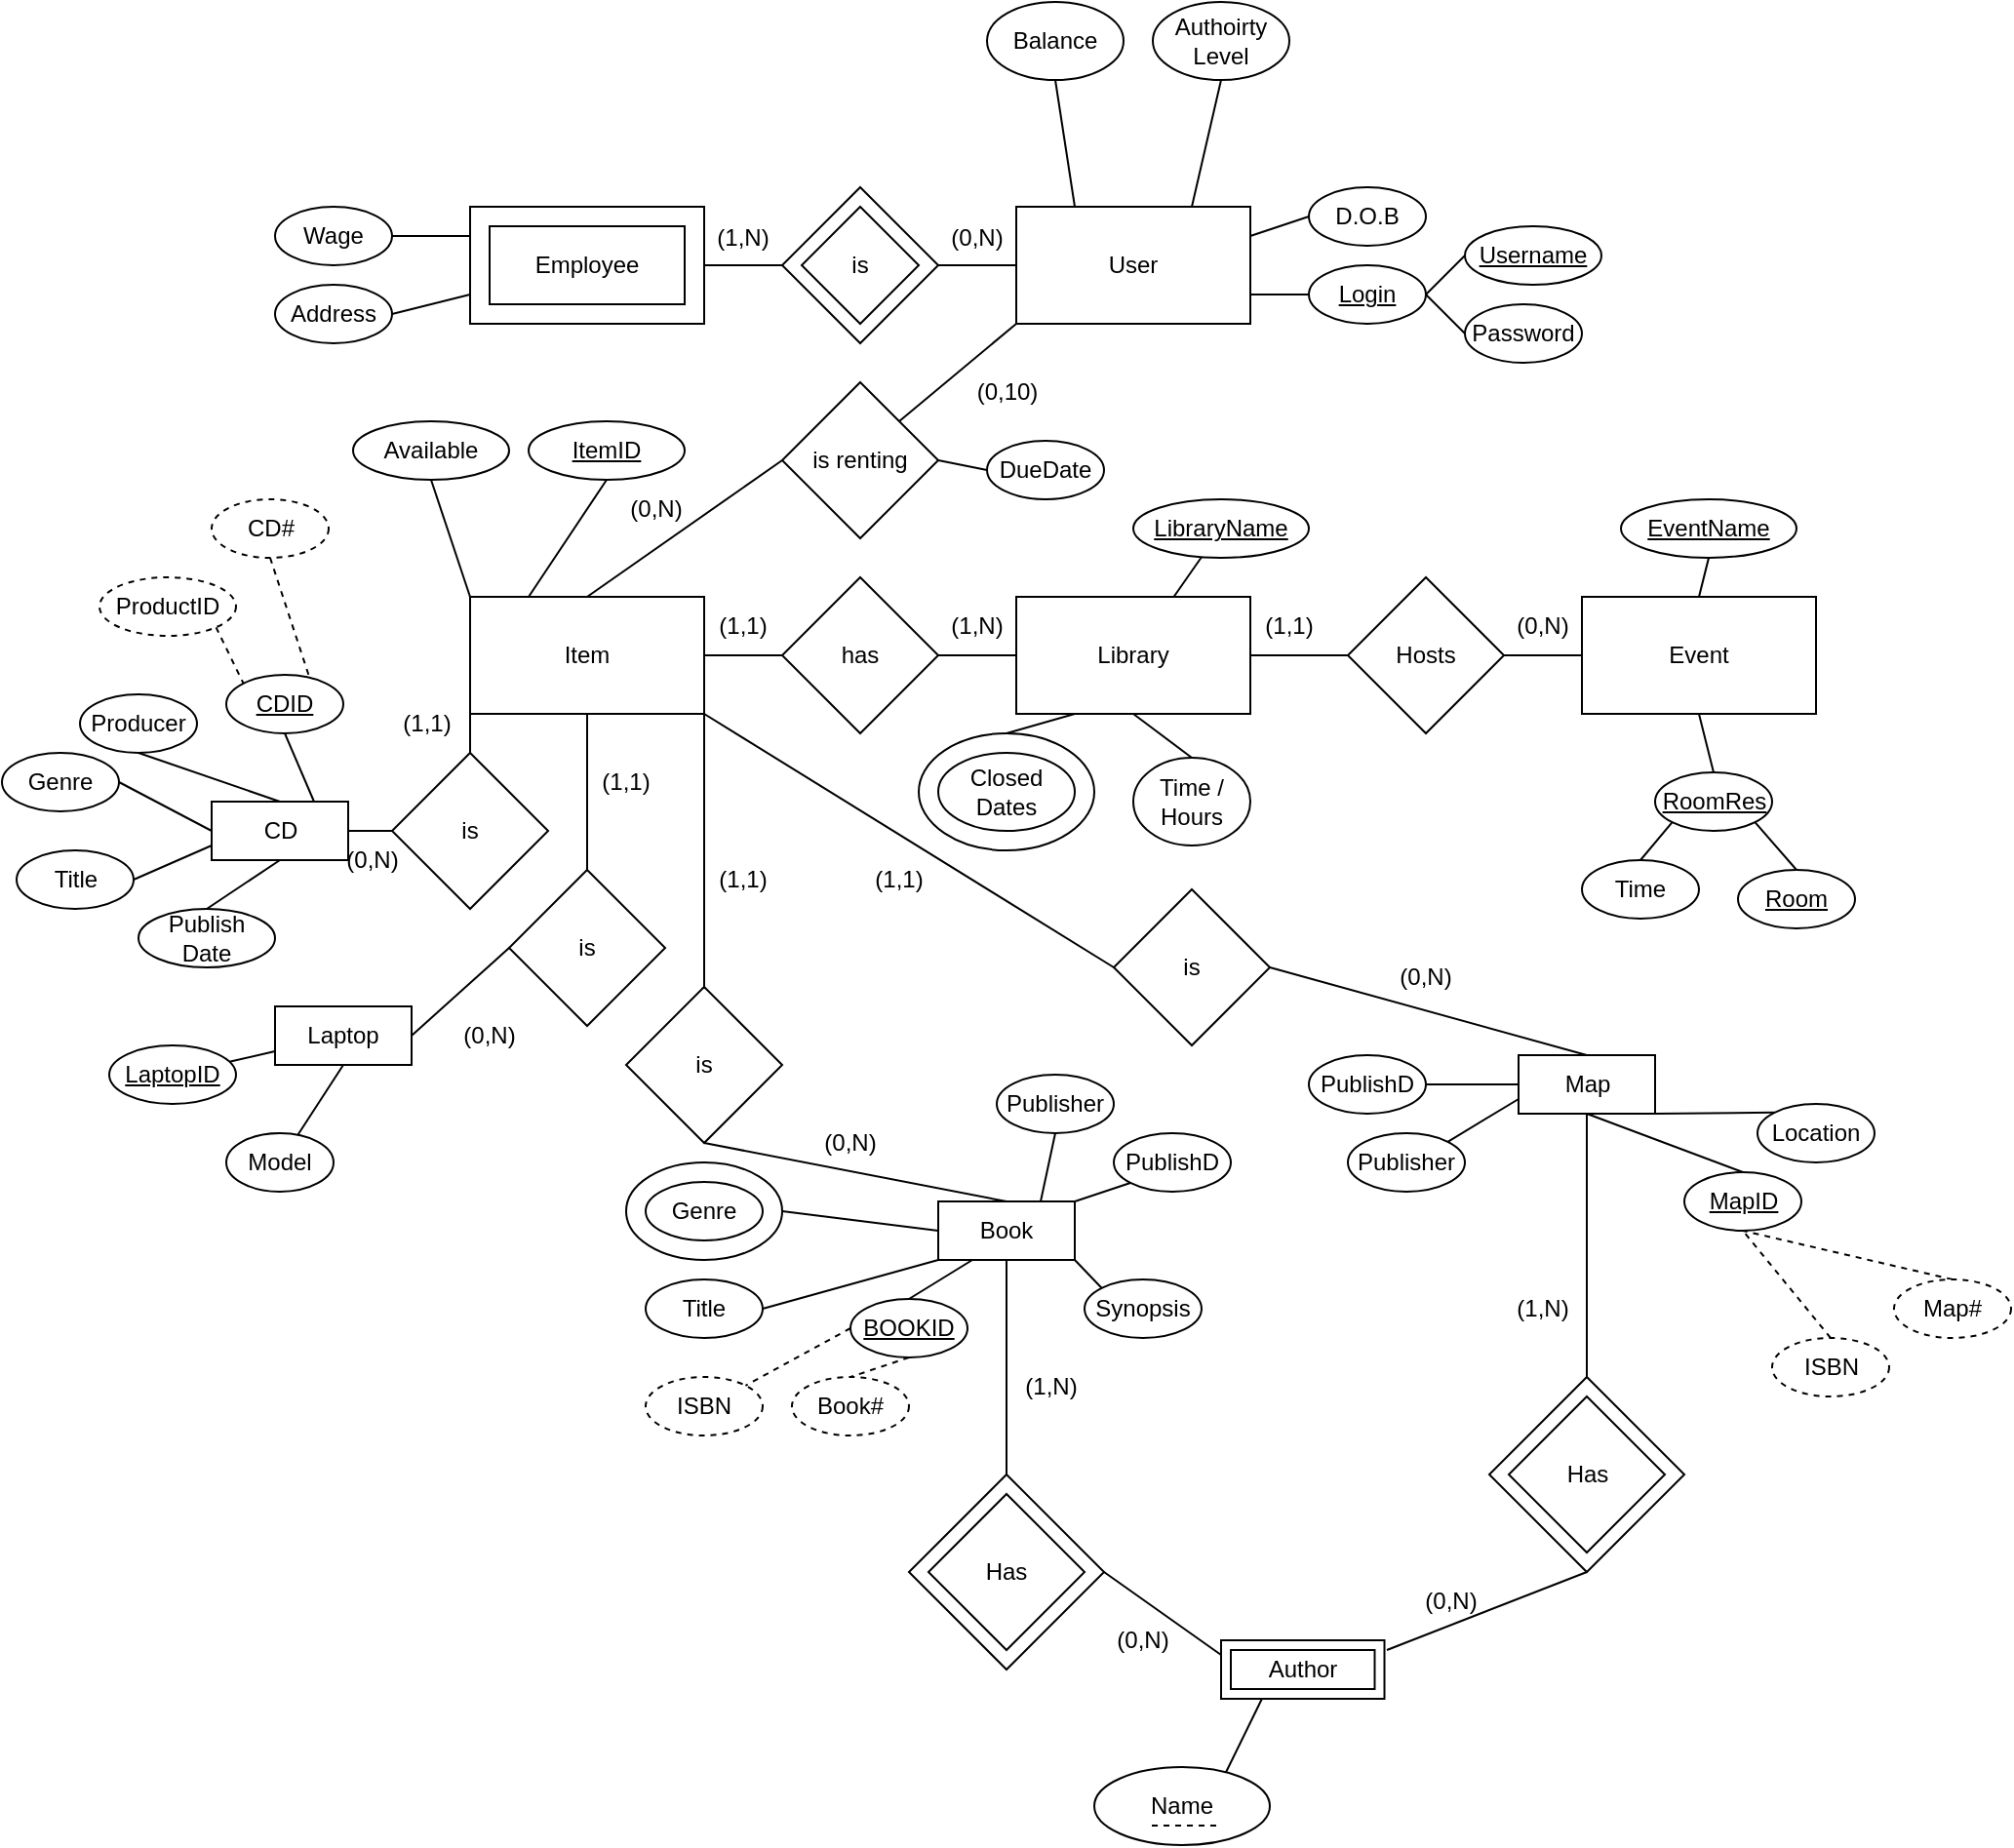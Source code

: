 <mxfile>
    <diagram id="7cVWoikjw2al0mrFs_u3" name="Page-1">
        <mxGraphModel dx="1855" dy="1555" grid="1" gridSize="10" guides="1" tooltips="1" connect="1" arrows="1" fold="1" page="1" pageScale="1" pageWidth="850" pageHeight="1100" math="0" shadow="0">
            <root>
                <mxCell id="0"/>
                <mxCell id="1" parent="0"/>
                <mxCell id="243" value="" style="rhombus;whiteSpace=wrap;html=1;" vertex="1" parent="1">
                    <mxGeometry x="360" y="80" width="80" height="80" as="geometry"/>
                </mxCell>
                <mxCell id="116" value="(0,N)" style="text;html=1;strokeColor=none;fillColor=none;align=center;verticalAlign=middle;whiteSpace=wrap;rounded=0;" parent="1" vertex="1">
                    <mxGeometry x="430" y="91" width="60" height="30" as="geometry"/>
                </mxCell>
                <mxCell id="115" value="(1,N)" style="text;html=1;strokeColor=none;fillColor=none;align=center;verticalAlign=middle;whiteSpace=wrap;rounded=0;" parent="1" vertex="1">
                    <mxGeometry x="310" y="91" width="60" height="30" as="geometry"/>
                </mxCell>
                <mxCell id="231" value="" style="rhombus;whiteSpace=wrap;html=1;" vertex="1" parent="1">
                    <mxGeometry x="722.5" y="690" width="100" height="100" as="geometry"/>
                </mxCell>
                <mxCell id="230" value="" style="rounded=0;whiteSpace=wrap;html=1;" vertex="1" parent="1">
                    <mxGeometry x="585" y="825" width="83.75" height="30" as="geometry"/>
                </mxCell>
                <mxCell id="229" value="" style="rhombus;whiteSpace=wrap;html=1;" vertex="1" parent="1">
                    <mxGeometry x="425" y="740" width="100" height="100" as="geometry"/>
                </mxCell>
                <mxCell id="59" style="edgeStyle=none;html=1;exitX=1;exitY=0.5;exitDx=0;exitDy=0;entryX=0;entryY=0.5;entryDx=0;entryDy=0;endArrow=none;endFill=0;" parent="1" source="2" target="58" edge="1">
                    <mxGeometry relative="1" as="geometry"/>
                </mxCell>
                <mxCell id="2" value="Library" style="rounded=0;whiteSpace=wrap;html=1;" parent="1" vertex="1">
                    <mxGeometry x="480" y="290" width="120" height="60" as="geometry"/>
                </mxCell>
                <mxCell id="49" style="edgeStyle=none;html=1;exitX=1;exitY=0.5;exitDx=0;exitDy=0;entryX=0;entryY=0.5;entryDx=0;entryDy=0;endArrow=none;endFill=0;" parent="1" source="3" target="2" edge="1">
                    <mxGeometry relative="1" as="geometry"/>
                </mxCell>
                <mxCell id="3" value="has" style="rhombus;whiteSpace=wrap;html=1;" parent="1" vertex="1">
                    <mxGeometry x="360" y="280" width="80" height="80" as="geometry"/>
                </mxCell>
                <mxCell id="8" value="Time / Hours" style="ellipse;whiteSpace=wrap;html=1;" parent="1" vertex="1">
                    <mxGeometry x="540" y="372.5" width="60" height="45" as="geometry"/>
                </mxCell>
                <mxCell id="10" value="" style="endArrow=none;html=1;entryX=0.5;entryY=0;entryDx=0;entryDy=0;exitX=0.5;exitY=1;exitDx=0;exitDy=0;" parent="1" source="2" target="8" edge="1">
                    <mxGeometry width="50" height="50" relative="1" as="geometry">
                        <mxPoint x="520" y="360" as="sourcePoint"/>
                        <mxPoint x="480" y="380" as="targetPoint"/>
                    </mxGeometry>
                </mxCell>
                <mxCell id="12" value="" style="rounded=0;whiteSpace=wrap;html=1;" parent="1" vertex="1">
                    <mxGeometry x="200" y="90" width="120" height="60" as="geometry"/>
                </mxCell>
                <mxCell id="14" value="Wage" style="ellipse;whiteSpace=wrap;html=1;" parent="1" vertex="1">
                    <mxGeometry x="100" y="90" width="60" height="30" as="geometry"/>
                </mxCell>
                <mxCell id="16" value="Address" style="ellipse;whiteSpace=wrap;html=1;" parent="1" vertex="1">
                    <mxGeometry x="100" y="130" width="60" height="30" as="geometry"/>
                </mxCell>
                <mxCell id="23" value="" style="endArrow=none;html=1;exitX=1;exitY=0.5;exitDx=0;exitDy=0;entryX=0;entryY=0.75;entryDx=0;entryDy=0;" parent="1" source="16" target="12" edge="1">
                    <mxGeometry width="50" height="50" relative="1" as="geometry">
                        <mxPoint x="50" y="310" as="sourcePoint"/>
                        <mxPoint x="200" y="140" as="targetPoint"/>
                    </mxGeometry>
                </mxCell>
                <mxCell id="24" value="" style="endArrow=none;html=1;exitX=1;exitY=0.5;exitDx=0;exitDy=0;entryX=0;entryY=0.25;entryDx=0;entryDy=0;" parent="1" source="14" target="12" edge="1">
                    <mxGeometry width="50" height="50" relative="1" as="geometry">
                        <mxPoint x="50" y="340" as="sourcePoint"/>
                        <mxPoint x="200" y="105" as="targetPoint"/>
                    </mxGeometry>
                </mxCell>
                <mxCell id="44" style="edgeStyle=none;html=1;exitX=1;exitY=0.5;exitDx=0;exitDy=0;entryX=0;entryY=0.5;entryDx=0;entryDy=0;endArrow=none;endFill=0;" parent="1" source="243" target="29" edge="1">
                    <mxGeometry relative="1" as="geometry"/>
                </mxCell>
                <mxCell id="28" value="is" style="rhombus;whiteSpace=wrap;html=1;" parent="1" vertex="1">
                    <mxGeometry x="370" y="90" width="60" height="60" as="geometry"/>
                </mxCell>
                <mxCell id="141" style="edgeStyle=none;html=1;entryX=1;entryY=0;entryDx=0;entryDy=0;endArrow=none;endFill=0;exitX=0;exitY=1;exitDx=0;exitDy=0;" parent="1" source="29" target="140" edge="1">
                    <mxGeometry relative="1" as="geometry"/>
                </mxCell>
                <mxCell id="29" value="User" style="rounded=0;whiteSpace=wrap;html=1;" parent="1" vertex="1">
                    <mxGeometry x="480" y="90" width="120" height="60" as="geometry"/>
                </mxCell>
                <mxCell id="42" style="edgeStyle=none;html=1;exitX=0;exitY=0.5;exitDx=0;exitDy=0;entryX=1;entryY=0.5;entryDx=0;entryDy=0;endArrow=none;endFill=0;" parent="1" source="31" target="33" edge="1">
                    <mxGeometry relative="1" as="geometry"/>
                </mxCell>
                <mxCell id="31" value="Username" style="ellipse;whiteSpace=wrap;html=1;fontStyle=4" parent="1" vertex="1">
                    <mxGeometry x="710" y="100" width="70" height="30" as="geometry"/>
                </mxCell>
                <mxCell id="33" value="Login" style="ellipse;whiteSpace=wrap;html=1;fontStyle=4" parent="1" vertex="1">
                    <mxGeometry x="630" y="120" width="60" height="30" as="geometry"/>
                </mxCell>
                <mxCell id="41" style="edgeStyle=none;html=1;exitX=0;exitY=0.5;exitDx=0;exitDy=0;entryX=1;entryY=0.5;entryDx=0;entryDy=0;endArrow=none;endFill=0;" parent="1" source="34" target="33" edge="1">
                    <mxGeometry relative="1" as="geometry"/>
                </mxCell>
                <mxCell id="34" value="Password" style="ellipse;whiteSpace=wrap;html=1;fontStyle=0" parent="1" vertex="1">
                    <mxGeometry x="710" y="140" width="60" height="30" as="geometry"/>
                </mxCell>
                <mxCell id="40" style="edgeStyle=none;html=1;exitX=0;exitY=0.5;exitDx=0;exitDy=0;entryX=1;entryY=0.25;entryDx=0;entryDy=0;endArrow=none;endFill=0;" parent="1" source="35" target="29" edge="1">
                    <mxGeometry relative="1" as="geometry"/>
                </mxCell>
                <mxCell id="35" value="D.O.B" style="ellipse;whiteSpace=wrap;html=1;" parent="1" vertex="1">
                    <mxGeometry x="630" y="80" width="60" height="30" as="geometry"/>
                </mxCell>
                <mxCell id="36" value="Authoirty Level" style="ellipse;whiteSpace=wrap;html=1;" parent="1" vertex="1">
                    <mxGeometry x="550" y="-15" width="70" height="40" as="geometry"/>
                </mxCell>
                <mxCell id="38" value="" style="endArrow=none;html=1;entryX=0.5;entryY=1;entryDx=0;entryDy=0;exitX=0.75;exitY=0;exitDx=0;exitDy=0;" parent="1" source="29" target="36" edge="1">
                    <mxGeometry width="50" height="50" relative="1" as="geometry">
                        <mxPoint x="570" y="90" as="sourcePoint"/>
                        <mxPoint x="570" y="210" as="targetPoint"/>
                    </mxGeometry>
                </mxCell>
                <mxCell id="39" value="" style="endArrow=none;html=1;entryX=1;entryY=0.75;entryDx=0;entryDy=0;exitX=0;exitY=0.5;exitDx=0;exitDy=0;" parent="1" source="33" target="29" edge="1">
                    <mxGeometry width="50" height="50" relative="1" as="geometry">
                        <mxPoint x="520" y="100" as="sourcePoint"/>
                        <mxPoint x="510" y="70" as="targetPoint"/>
                    </mxGeometry>
                </mxCell>
                <mxCell id="48" style="edgeStyle=none;html=1;exitX=1;exitY=0.5;exitDx=0;exitDy=0;entryX=0;entryY=0.5;entryDx=0;entryDy=0;endArrow=none;endFill=0;" parent="1" source="45" target="3" edge="1">
                    <mxGeometry relative="1" as="geometry">
                        <Array as="points"/>
                    </mxGeometry>
                </mxCell>
                <mxCell id="123" style="edgeStyle=none;html=1;entryX=0.5;entryY=0;entryDx=0;entryDy=0;endArrow=none;endFill=0;exitX=1;exitY=1;exitDx=0;exitDy=0;" parent="1" source="45" target="121" edge="1">
                    <mxGeometry relative="1" as="geometry">
                        <mxPoint x="300" y="360" as="sourcePoint"/>
                    </mxGeometry>
                </mxCell>
                <mxCell id="45" value="Item" style="rounded=0;whiteSpace=wrap;html=1;" parent="1" vertex="1">
                    <mxGeometry x="200" y="290" width="120" height="60" as="geometry"/>
                </mxCell>
                <mxCell id="46" value="" style="html=1;endArrow=none;endFill=0;entryX=0;entryY=0.5;entryDx=0;entryDy=0;exitX=1;exitY=0.5;exitDx=0;exitDy=0;" parent="1" source="12" target="243" edge="1">
                    <mxGeometry width="100" relative="1" as="geometry">
                        <mxPoint x="250" y="240" as="sourcePoint"/>
                        <mxPoint x="350" y="240" as="targetPoint"/>
                    </mxGeometry>
                </mxCell>
                <mxCell id="205" style="edgeStyle=none;html=1;exitX=0.5;exitY=1;exitDx=0;exitDy=0;entryX=0.5;entryY=0;entryDx=0;entryDy=0;endArrow=none;endFill=0;" edge="1" parent="1" source="50" target="204">
                    <mxGeometry relative="1" as="geometry"/>
                </mxCell>
                <mxCell id="50" value="Event" style="rounded=0;whiteSpace=wrap;html=1;" parent="1" vertex="1">
                    <mxGeometry x="770" y="290" width="120" height="60" as="geometry"/>
                </mxCell>
                <mxCell id="51" value="Time" style="ellipse;whiteSpace=wrap;html=1;" parent="1" vertex="1">
                    <mxGeometry x="770" y="425" width="60" height="30" as="geometry"/>
                </mxCell>
                <mxCell id="53" value="Room" style="ellipse;whiteSpace=wrap;html=1;fontStyle=4" parent="1" vertex="1">
                    <mxGeometry x="850" y="430" width="60" height="30" as="geometry"/>
                </mxCell>
                <mxCell id="60" style="edgeStyle=none;html=1;exitX=1;exitY=0.5;exitDx=0;exitDy=0;entryX=0;entryY=0.5;entryDx=0;entryDy=0;endArrow=none;endFill=0;" parent="1" source="58" target="50" edge="1">
                    <mxGeometry relative="1" as="geometry"/>
                </mxCell>
                <mxCell id="58" value="Hosts" style="rhombus;whiteSpace=wrap;html=1;" parent="1" vertex="1">
                    <mxGeometry x="650" y="280" width="80" height="80" as="geometry"/>
                </mxCell>
                <mxCell id="62" style="edgeStyle=none;html=1;exitX=0.5;exitY=0;exitDx=0;exitDy=0;entryX=0;entryY=1;entryDx=0;entryDy=0;endArrow=none;endFill=0;" parent="1" source="61" target="45" edge="1">
                    <mxGeometry relative="1" as="geometry"/>
                </mxCell>
                <mxCell id="145" style="edgeStyle=none;html=1;entryX=1;entryY=0.5;entryDx=0;entryDy=0;endArrow=none;endFill=0;exitX=0;exitY=0.5;exitDx=0;exitDy=0;" parent="1" source="61" target="66" edge="1">
                    <mxGeometry relative="1" as="geometry">
                        <mxPoint x="210" y="410" as="sourcePoint"/>
                    </mxGeometry>
                </mxCell>
                <mxCell id="61" value="is" style="rhombus;whiteSpace=wrap;html=1;" parent="1" vertex="1">
                    <mxGeometry x="160" y="370" width="80" height="80" as="geometry"/>
                </mxCell>
                <mxCell id="88" style="edgeStyle=none;html=1;exitX=0.75;exitY=0;exitDx=0;exitDy=0;entryX=0.5;entryY=1;entryDx=0;entryDy=0;endArrow=none;endFill=0;" parent="1" source="63" target="87" edge="1">
                    <mxGeometry relative="1" as="geometry"/>
                </mxCell>
                <mxCell id="164" style="edgeStyle=none;html=1;exitX=0;exitY=0.5;exitDx=0;exitDy=0;entryX=1;entryY=0.5;entryDx=0;entryDy=0;endArrow=none;endFill=0;" parent="1" source="63" target="155" edge="1">
                    <mxGeometry relative="1" as="geometry"/>
                </mxCell>
                <mxCell id="168" style="edgeStyle=none;html=1;exitX=0.25;exitY=1;exitDx=0;exitDy=0;entryX=0.5;entryY=0;entryDx=0;entryDy=0;endArrow=none;endFill=0;" parent="1" source="63" target="167" edge="1">
                    <mxGeometry relative="1" as="geometry"/>
                </mxCell>
                <mxCell id="213" style="edgeStyle=none;html=1;endArrow=none;endFill=0;exitX=0.5;exitY=1;exitDx=0;exitDy=0;" edge="1" parent="1" source="63">
                    <mxGeometry relative="1" as="geometry">
                        <mxPoint x="475" y="670" as="sourcePoint"/>
                        <mxPoint x="475" y="740" as="targetPoint"/>
                    </mxGeometry>
                </mxCell>
                <mxCell id="63" value="Book" style="rounded=0;whiteSpace=wrap;html=1;" parent="1" vertex="1">
                    <mxGeometry x="440" y="600" width="70" height="30" as="geometry"/>
                </mxCell>
                <mxCell id="66" value="CD" style="rounded=0;whiteSpace=wrap;html=1;" parent="1" vertex="1">
                    <mxGeometry x="67.5" y="395" width="70" height="30" as="geometry"/>
                </mxCell>
                <mxCell id="216" style="edgeStyle=none;html=1;exitX=0.5;exitY=1;exitDx=0;exitDy=0;entryX=0.5;entryY=0;entryDx=0;entryDy=0;endArrow=none;endFill=0;" edge="1" parent="1" source="67" target="231">
                    <mxGeometry relative="1" as="geometry"/>
                </mxCell>
                <mxCell id="67" value="Map" style="rounded=0;whiteSpace=wrap;html=1;" parent="1" vertex="1">
                    <mxGeometry x="737.5" y="525" width="70" height="30" as="geometry"/>
                </mxCell>
                <mxCell id="68" value="Laptop" style="rounded=0;whiteSpace=wrap;html=1;" parent="1" vertex="1">
                    <mxGeometry x="100" y="500" width="70" height="30" as="geometry"/>
                </mxCell>
                <mxCell id="96" style="edgeStyle=none;html=1;exitX=1;exitY=0.5;exitDx=0;exitDy=0;entryX=0;entryY=1;entryDx=0;entryDy=0;endArrow=none;endFill=0;" parent="1" source="71" target="63" edge="1">
                    <mxGeometry relative="1" as="geometry"/>
                </mxCell>
                <mxCell id="71" value="Title" style="ellipse;whiteSpace=wrap;html=1;" parent="1" vertex="1">
                    <mxGeometry x="290" y="640" width="60" height="30" as="geometry"/>
                </mxCell>
                <mxCell id="78" style="edgeStyle=none;html=1;entryX=1;entryY=0;entryDx=0;entryDy=0;endArrow=none;endFill=0;" parent="1" target="63" edge="1">
                    <mxGeometry relative="1" as="geometry">
                        <mxPoint x="540" y="590" as="sourcePoint"/>
                    </mxGeometry>
                </mxCell>
                <mxCell id="72" value="PublishD" style="ellipse;whiteSpace=wrap;html=1;" parent="1" vertex="1">
                    <mxGeometry x="530" y="565" width="60" height="30" as="geometry"/>
                </mxCell>
                <mxCell id="154" style="edgeStyle=none;html=1;exitX=1;exitY=0.5;exitDx=0;exitDy=0;entryX=0;entryY=0.75;entryDx=0;entryDy=0;endArrow=none;endFill=0;" parent="1" source="74" target="66" edge="1">
                    <mxGeometry relative="1" as="geometry"/>
                </mxCell>
                <mxCell id="74" value="Title" style="ellipse;whiteSpace=wrap;html=1;" parent="1" vertex="1">
                    <mxGeometry x="-32.5" y="420" width="60" height="30" as="geometry"/>
                </mxCell>
                <mxCell id="81" style="edgeStyle=none;html=1;exitX=0.5;exitY=0;exitDx=0;exitDy=0;endArrow=none;endFill=0;entryX=0.5;entryY=1;entryDx=0;entryDy=0;" parent="1" source="77" target="66" edge="1">
                    <mxGeometry relative="1" as="geometry">
                        <mxPoint x="107.5" y="435" as="targetPoint"/>
                    </mxGeometry>
                </mxCell>
                <mxCell id="77" value="Publish Date" style="ellipse;whiteSpace=wrap;html=1;" parent="1" vertex="1">
                    <mxGeometry x="30" y="450" width="70" height="30" as="geometry"/>
                </mxCell>
                <mxCell id="79" value="Book#" style="ellipse;whiteSpace=wrap;html=1;dashed=1;" parent="1" vertex="1">
                    <mxGeometry x="365" y="690" width="60" height="30" as="geometry"/>
                </mxCell>
                <mxCell id="82" style="edgeStyle=none;html=1;exitX=0.5;exitY=1;exitDx=0;exitDy=0;entryX=0.5;entryY=0;entryDx=0;entryDy=0;endArrow=none;endFill=0;" parent="1" source="80" target="66" edge="1">
                    <mxGeometry relative="1" as="geometry"/>
                </mxCell>
                <mxCell id="80" value="Producer" style="ellipse;whiteSpace=wrap;html=1;" parent="1" vertex="1">
                    <mxGeometry y="340" width="60" height="30" as="geometry"/>
                </mxCell>
                <mxCell id="94" style="edgeStyle=none;html=1;exitX=0;exitY=0;exitDx=0;exitDy=0;entryX=1;entryY=1;entryDx=0;entryDy=0;endArrow=none;endFill=0;" parent="1" source="83" target="63" edge="1">
                    <mxGeometry relative="1" as="geometry"/>
                </mxCell>
                <mxCell id="83" value="Synopsis" style="ellipse;whiteSpace=wrap;html=1;" parent="1" vertex="1">
                    <mxGeometry x="515" y="640" width="60" height="30" as="geometry"/>
                </mxCell>
                <mxCell id="85" style="edgeStyle=none;html=1;exitX=1;exitY=0.5;exitDx=0;exitDy=0;entryX=0;entryY=0.5;entryDx=0;entryDy=0;endArrow=none;endFill=0;" parent="1" source="84" target="66" edge="1">
                    <mxGeometry relative="1" as="geometry"/>
                </mxCell>
                <mxCell id="84" value="Genre" style="ellipse;whiteSpace=wrap;html=1;" parent="1" vertex="1">
                    <mxGeometry x="-40" y="370" width="60" height="30" as="geometry"/>
                </mxCell>
                <mxCell id="87" value="Publisher" style="ellipse;whiteSpace=wrap;html=1;" parent="1" vertex="1">
                    <mxGeometry x="470" y="535" width="60" height="30" as="geometry"/>
                </mxCell>
                <mxCell id="101" style="edgeStyle=none;html=1;entryX=0.5;entryY=1;entryDx=0;entryDy=0;endArrow=none;endFill=0;" parent="1" source="92" target="68" edge="1">
                    <mxGeometry relative="1" as="geometry"/>
                </mxCell>
                <mxCell id="92" value="Model" style="ellipse;whiteSpace=wrap;html=1;" parent="1" vertex="1">
                    <mxGeometry x="75" y="565" width="55" height="30" as="geometry"/>
                </mxCell>
                <mxCell id="99" value="ISBN" style="ellipse;whiteSpace=wrap;html=1;dashed=1;" parent="1" vertex="1">
                    <mxGeometry x="290" y="690" width="60" height="30" as="geometry"/>
                </mxCell>
                <mxCell id="103" style="edgeStyle=none;html=1;endArrow=none;endFill=0;" parent="1" source="97" target="68" edge="1">
                    <mxGeometry relative="1" as="geometry"/>
                </mxCell>
                <mxCell id="97" value="&lt;u&gt;LaptopID&lt;/u&gt;" style="ellipse;whiteSpace=wrap;html=1;" parent="1" vertex="1">
                    <mxGeometry x="15" y="520" width="65" height="30" as="geometry"/>
                </mxCell>
                <mxCell id="109" value="" style="ellipse;whiteSpace=wrap;html=1;" parent="1" vertex="1">
                    <mxGeometry x="430" y="360" width="90" height="60" as="geometry"/>
                </mxCell>
                <mxCell id="110" value="Closed Dates" style="ellipse;whiteSpace=wrap;html=1;" parent="1" vertex="1">
                    <mxGeometry x="440" y="370" width="70" height="40" as="geometry"/>
                </mxCell>
                <mxCell id="111" value="" style="endArrow=none;html=1;entryX=0.5;entryY=0;entryDx=0;entryDy=0;exitX=0.25;exitY=1;exitDx=0;exitDy=0;" parent="1" source="2" target="109" edge="1">
                    <mxGeometry width="50" height="50" relative="1" as="geometry">
                        <mxPoint x="430" y="430" as="sourcePoint"/>
                        <mxPoint x="350" y="470" as="targetPoint"/>
                    </mxGeometry>
                </mxCell>
                <mxCell id="195" style="edgeStyle=none;html=1;exitX=0.5;exitY=0;exitDx=0;exitDy=0;endArrow=none;endFill=0;entryX=0.5;entryY=1;entryDx=0;entryDy=0;dashed=1;" edge="1" parent="1" source="114" target="192">
                    <mxGeometry relative="1" as="geometry">
                        <mxPoint x="680" y="680" as="targetPoint"/>
                    </mxGeometry>
                </mxCell>
                <mxCell id="114" value="&lt;span&gt;Map#&lt;br&gt;&lt;/span&gt;" style="ellipse;whiteSpace=wrap;html=1;fontStyle=0;dashed=1;" parent="1" vertex="1">
                    <mxGeometry x="930" y="640" width="60" height="30" as="geometry"/>
                </mxCell>
                <mxCell id="120" style="edgeStyle=none;html=1;exitX=0;exitY=0;exitDx=0;exitDy=0;entryX=1;entryY=1;entryDx=0;entryDy=0;endArrow=none;endFill=0;" parent="1" source="119" target="67" edge="1">
                    <mxGeometry relative="1" as="geometry"/>
                </mxCell>
                <mxCell id="119" value="Location" style="ellipse;whiteSpace=wrap;html=1;" parent="1" vertex="1">
                    <mxGeometry x="860" y="550" width="60" height="30" as="geometry"/>
                </mxCell>
                <mxCell id="124" style="edgeStyle=none;html=1;exitX=0.5;exitY=1;exitDx=0;exitDy=0;entryX=0.5;entryY=0;entryDx=0;entryDy=0;endArrow=none;endFill=0;" parent="1" source="121" target="63" edge="1">
                    <mxGeometry relative="1" as="geometry"/>
                </mxCell>
                <mxCell id="121" value="is" style="rhombus;whiteSpace=wrap;html=1;" parent="1" vertex="1">
                    <mxGeometry x="280" y="490" width="80" height="80" as="geometry"/>
                </mxCell>
                <mxCell id="125" value="(1,1)" style="text;html=1;strokeColor=none;fillColor=none;align=center;verticalAlign=middle;whiteSpace=wrap;rounded=0;" parent="1" vertex="1">
                    <mxGeometry x="310" y="290" width="60" height="30" as="geometry"/>
                </mxCell>
                <mxCell id="193" style="edgeStyle=none;html=1;exitX=0.5;exitY=0;exitDx=0;exitDy=0;entryX=0.5;entryY=1;entryDx=0;entryDy=0;endArrow=none;endFill=0;dashed=1;" edge="1" parent="1" source="245" target="192">
                    <mxGeometry relative="1" as="geometry">
                        <mxPoint x="897.5" y="660" as="sourcePoint"/>
                    </mxGeometry>
                </mxCell>
                <mxCell id="127" value="(1,N)" style="text;html=1;strokeColor=none;fillColor=none;align=center;verticalAlign=middle;whiteSpace=wrap;rounded=0;" parent="1" vertex="1">
                    <mxGeometry x="430" y="290" width="60" height="30" as="geometry"/>
                </mxCell>
                <mxCell id="128" value="(1,1)" style="text;html=1;strokeColor=none;fillColor=none;align=center;verticalAlign=middle;whiteSpace=wrap;rounded=0;" parent="1" vertex="1">
                    <mxGeometry x="590" y="290" width="60" height="30" as="geometry"/>
                </mxCell>
                <mxCell id="130" value="(0,N)" style="text;html=1;strokeColor=none;fillColor=none;align=center;verticalAlign=middle;whiteSpace=wrap;rounded=0;" parent="1" vertex="1">
                    <mxGeometry x="720" y="290" width="60" height="30" as="geometry"/>
                </mxCell>
                <mxCell id="132" value="" style="endArrow=none;html=1;entryX=0;entryY=0.75;entryDx=0;entryDy=0;exitX=1;exitY=0;exitDx=0;exitDy=0;" parent="1" source="133" target="67" edge="1">
                    <mxGeometry width="50" height="50" relative="1" as="geometry">
                        <mxPoint x="640" y="555" as="sourcePoint"/>
                        <mxPoint x="737.5" y="557.5" as="targetPoint"/>
                    </mxGeometry>
                </mxCell>
                <mxCell id="133" value="Publisher" style="ellipse;whiteSpace=wrap;html=1;" parent="1" vertex="1">
                    <mxGeometry x="650" y="565" width="60" height="30" as="geometry"/>
                </mxCell>
                <mxCell id="136" value="(0,N)" style="text;html=1;strokeColor=none;fillColor=none;align=center;verticalAlign=middle;whiteSpace=wrap;rounded=0;" parent="1" vertex="1">
                    <mxGeometry x="365" y="555" width="60" height="30" as="geometry"/>
                </mxCell>
                <mxCell id="197" style="edgeStyle=none;html=1;exitX=1;exitY=1;exitDx=0;exitDy=0;entryX=0;entryY=0;entryDx=0;entryDy=0;endArrow=none;endFill=0;dashed=1;" edge="1" parent="1" source="137" target="190">
                    <mxGeometry relative="1" as="geometry"/>
                </mxCell>
                <mxCell id="137" value="ProductID" style="ellipse;whiteSpace=wrap;html=1;dashed=1;" vertex="1" parent="1">
                    <mxGeometry x="10" y="280" width="70" height="30" as="geometry"/>
                </mxCell>
                <mxCell id="142" style="edgeStyle=none;html=1;exitX=0;exitY=0.5;exitDx=0;exitDy=0;entryX=0.5;entryY=0;entryDx=0;entryDy=0;endArrow=none;endFill=0;" parent="1" source="140" target="45" edge="1">
                    <mxGeometry relative="1" as="geometry"/>
                </mxCell>
                <mxCell id="143" value="(0,10)" style="text;html=1;align=center;verticalAlign=middle;resizable=0;points=[];autosize=1;strokeColor=none;fillColor=none;" parent="1" vertex="1">
                    <mxGeometry x="450" y="170" width="50" height="30" as="geometry"/>
                </mxCell>
                <mxCell id="140" value="is renting" style="rhombus;whiteSpace=wrap;html=1;" parent="1" vertex="1">
                    <mxGeometry x="360" y="180" width="80" height="80" as="geometry"/>
                </mxCell>
                <mxCell id="146" style="edgeStyle=none;html=1;exitX=0;exitY=0.5;exitDx=0;exitDy=0;entryX=1;entryY=0.5;entryDx=0;entryDy=0;endArrow=none;endFill=0;" parent="1" source="144" target="140" edge="1">
                    <mxGeometry relative="1" as="geometry"/>
                </mxCell>
                <mxCell id="147" value="" style="endArrow=none;html=1;entryX=0;entryY=0.5;entryDx=0;entryDy=0;exitX=1;exitY=0.5;exitDx=0;exitDy=0;" parent="1" source="148" target="67" edge="1">
                    <mxGeometry width="50" height="50" relative="1" as="geometry">
                        <mxPoint x="630" y="575" as="sourcePoint"/>
                        <mxPoint x="667.5" y="555" as="targetPoint"/>
                    </mxGeometry>
                </mxCell>
                <mxCell id="144" value="DueDate" style="ellipse;whiteSpace=wrap;html=1;" parent="1" vertex="1">
                    <mxGeometry x="465" y="210" width="60" height="30" as="geometry"/>
                </mxCell>
                <mxCell id="148" value="PublishD" style="ellipse;whiteSpace=wrap;html=1;" parent="1" vertex="1">
                    <mxGeometry x="630" y="525" width="60" height="30" as="geometry"/>
                </mxCell>
                <mxCell id="149" value="(0,N)" style="text;html=1;align=center;verticalAlign=middle;resizable=0;points=[];autosize=1;strokeColor=none;fillColor=none;" parent="1" vertex="1">
                    <mxGeometry x="270" y="230" width="50" height="30" as="geometry"/>
                </mxCell>
                <mxCell id="155" value="" style="ellipse;whiteSpace=wrap;html=1;" parent="1" vertex="1">
                    <mxGeometry x="280" y="580" width="80" height="50" as="geometry"/>
                </mxCell>
                <mxCell id="156" value="Genre" style="ellipse;whiteSpace=wrap;html=1;" parent="1" vertex="1">
                    <mxGeometry x="290" y="590" width="60" height="30" as="geometry"/>
                </mxCell>
                <mxCell id="158" style="edgeStyle=none;html=1;exitX=0;exitY=0.5;exitDx=0;exitDy=0;entryX=1;entryY=0.5;entryDx=0;entryDy=0;endArrow=none;endFill=0;" parent="1" source="157" target="68" edge="1">
                    <mxGeometry relative="1" as="geometry"/>
                </mxCell>
                <mxCell id="159" style="edgeStyle=none;html=1;exitX=0.5;exitY=0;exitDx=0;exitDy=0;entryX=0.5;entryY=1;entryDx=0;entryDy=0;endArrow=none;endFill=0;" parent="1" source="157" target="45" edge="1">
                    <mxGeometry relative="1" as="geometry"/>
                </mxCell>
                <mxCell id="157" value="is" style="rhombus;whiteSpace=wrap;html=1;" parent="1" vertex="1">
                    <mxGeometry x="220" y="430" width="80" height="80" as="geometry"/>
                </mxCell>
                <mxCell id="163" style="edgeStyle=none;html=1;exitX=1;exitY=0.5;exitDx=0;exitDy=0;endArrow=none;endFill=0;entryX=0.5;entryY=0;entryDx=0;entryDy=0;" parent="1" source="162" target="67" edge="1">
                    <mxGeometry relative="1" as="geometry">
                        <mxPoint x="770" y="510" as="targetPoint"/>
                    </mxGeometry>
                </mxCell>
                <mxCell id="169" style="edgeStyle=none;html=1;entryX=1;entryY=0;entryDx=0;entryDy=0;endArrow=none;endFill=0;exitX=0;exitY=0.5;exitDx=0;exitDy=0;dashed=1;" parent="1" source="167" target="99" edge="1">
                    <mxGeometry relative="1" as="geometry">
                        <mxPoint x="400" y="670" as="sourcePoint"/>
                    </mxGeometry>
                </mxCell>
                <mxCell id="166" style="edgeStyle=none;html=1;exitX=0;exitY=0.5;exitDx=0;exitDy=0;entryX=1;entryY=1;entryDx=0;entryDy=0;endArrow=none;endFill=0;" parent="1" source="162" target="45" edge="1">
                    <mxGeometry relative="1" as="geometry"/>
                </mxCell>
                <mxCell id="162" value="is" style="rhombus;whiteSpace=wrap;html=1;" parent="1" vertex="1">
                    <mxGeometry x="530" y="440" width="80" height="80" as="geometry"/>
                </mxCell>
                <mxCell id="173" value="(1,1)" style="text;html=1;strokeColor=none;fillColor=none;align=center;verticalAlign=middle;whiteSpace=wrap;rounded=0;" parent="1" vertex="1">
                    <mxGeometry x="250" y="370" width="60" height="30" as="geometry"/>
                </mxCell>
                <mxCell id="171" style="edgeStyle=none;html=1;exitX=0.5;exitY=1;exitDx=0;exitDy=0;entryX=0.5;entryY=0;entryDx=0;entryDy=0;endArrow=none;endFill=0;dashed=1;" parent="1" source="167" target="79" edge="1">
                    <mxGeometry relative="1" as="geometry"/>
                </mxCell>
                <mxCell id="167" value="&lt;u&gt;BOOKID&lt;/u&gt;" style="ellipse;whiteSpace=wrap;html=1;" parent="1" vertex="1">
                    <mxGeometry x="395" y="650" width="60" height="30" as="geometry"/>
                </mxCell>
                <mxCell id="175" value="(1,1)" style="text;html=1;strokeColor=none;fillColor=none;align=center;verticalAlign=middle;whiteSpace=wrap;rounded=0;" parent="1" vertex="1">
                    <mxGeometry x="147.5" y="340" width="60" height="30" as="geometry"/>
                </mxCell>
                <mxCell id="178" value="(1,1)" style="text;html=1;strokeColor=none;fillColor=none;align=center;verticalAlign=middle;whiteSpace=wrap;rounded=0;" parent="1" vertex="1">
                    <mxGeometry x="390" y="420" width="60" height="30" as="geometry"/>
                </mxCell>
                <mxCell id="181" value="(0,N)" style="text;html=1;strokeColor=none;fillColor=none;align=center;verticalAlign=middle;whiteSpace=wrap;rounded=0;" parent="1" vertex="1">
                    <mxGeometry x="180" y="500" width="60" height="30" as="geometry"/>
                </mxCell>
                <mxCell id="182" value="(0,N)" style="text;html=1;strokeColor=none;fillColor=none;align=center;verticalAlign=middle;whiteSpace=wrap;rounded=0;" parent="1" vertex="1">
                    <mxGeometry x="120" y="410" width="60" height="30" as="geometry"/>
                </mxCell>
                <mxCell id="183" value="(0,N)" style="text;html=1;strokeColor=none;fillColor=none;align=center;verticalAlign=middle;whiteSpace=wrap;rounded=0;" parent="1" vertex="1">
                    <mxGeometry x="660" y="470" width="60" height="30" as="geometry"/>
                </mxCell>
                <mxCell id="189" style="edgeStyle=none;html=1;endArrow=none;endFill=0;" edge="1" parent="1" source="187" target="2">
                    <mxGeometry relative="1" as="geometry"/>
                </mxCell>
                <mxCell id="198" style="edgeStyle=none;html=1;exitX=0.5;exitY=1;exitDx=0;exitDy=0;entryX=0.75;entryY=0;entryDx=0;entryDy=0;endArrow=none;endFill=0;" edge="1" parent="1" source="190" target="66">
                    <mxGeometry relative="1" as="geometry"/>
                </mxCell>
                <mxCell id="187" value="&lt;u&gt;LibraryName&lt;/u&gt;" style="ellipse;whiteSpace=wrap;html=1;" vertex="1" parent="1">
                    <mxGeometry x="540" y="240" width="90" height="30" as="geometry"/>
                </mxCell>
                <mxCell id="196" style="edgeStyle=none;html=1;exitX=0.5;exitY=0;exitDx=0;exitDy=0;endArrow=none;endFill=0;entryX=0.5;entryY=1;entryDx=0;entryDy=0;" edge="1" parent="1" source="192" target="67">
                    <mxGeometry relative="1" as="geometry">
                        <mxPoint x="773" y="560" as="targetPoint"/>
                    </mxGeometry>
                </mxCell>
                <mxCell id="202" style="edgeStyle=none;html=1;exitX=0.5;exitY=1;exitDx=0;exitDy=0;entryX=0.5;entryY=0;entryDx=0;entryDy=0;endArrow=none;endFill=0;" edge="1" parent="1" source="200" target="50">
                    <mxGeometry relative="1" as="geometry"/>
                </mxCell>
                <mxCell id="194" style="edgeStyle=none;html=1;exitX=0.5;exitY=1;exitDx=0;exitDy=0;entryX=0.71;entryY=0.04;entryDx=0;entryDy=0;endArrow=none;endFill=0;entryPerimeter=0;dashed=1;" edge="1" parent="1" source="191" target="190">
                    <mxGeometry relative="1" as="geometry"/>
                </mxCell>
                <mxCell id="191" value="CD#" style="ellipse;whiteSpace=wrap;html=1;dashed=1;" vertex="1" parent="1">
                    <mxGeometry x="67.5" y="240" width="60" height="30" as="geometry"/>
                </mxCell>
                <mxCell id="192" value="&lt;u&gt;MapID&lt;/u&gt;" style="ellipse;whiteSpace=wrap;html=1;" vertex="1" parent="1">
                    <mxGeometry x="822.5" y="585" width="60" height="30" as="geometry"/>
                </mxCell>
                <mxCell id="139" value="(1,1)" style="text;html=1;strokeColor=none;fillColor=none;align=center;verticalAlign=middle;whiteSpace=wrap;rounded=0;" parent="1" vertex="1">
                    <mxGeometry x="310" y="420" width="60" height="30" as="geometry"/>
                </mxCell>
                <mxCell id="190" value="&lt;u&gt;CDID&lt;/u&gt;" style="ellipse;whiteSpace=wrap;html=1;" vertex="1" parent="1">
                    <mxGeometry x="75" y="330" width="60" height="30" as="geometry"/>
                </mxCell>
                <mxCell id="207" style="edgeStyle=none;html=1;exitX=1;exitY=1;exitDx=0;exitDy=0;entryX=0.5;entryY=0;entryDx=0;entryDy=0;endArrow=none;endFill=0;" edge="1" parent="1" source="204" target="53">
                    <mxGeometry relative="1" as="geometry"/>
                </mxCell>
                <mxCell id="200" value="&lt;span&gt;&lt;u&gt;EventName&lt;/u&gt;&lt;/span&gt;" style="ellipse;whiteSpace=wrap;html=1;fontStyle=0" vertex="1" parent="1">
                    <mxGeometry x="790" y="240" width="90" height="30" as="geometry"/>
                </mxCell>
                <mxCell id="220" style="edgeStyle=none;html=1;entryX=0.747;entryY=0.082;entryDx=0;entryDy=0;entryPerimeter=0;endArrow=none;endFill=0;exitX=0.25;exitY=1;exitDx=0;exitDy=0;" edge="1" parent="1" source="230" target="219">
                    <mxGeometry relative="1" as="geometry">
                        <mxPoint x="610" y="860" as="sourcePoint"/>
                    </mxGeometry>
                </mxCell>
                <mxCell id="209" style="edgeStyle=none;html=1;exitX=0;exitY=1;exitDx=0;exitDy=0;entryX=0.5;entryY=0;entryDx=0;entryDy=0;endArrow=none;endFill=0;" edge="1" parent="1" source="204" target="51">
                    <mxGeometry relative="1" as="geometry"/>
                </mxCell>
                <mxCell id="204" value="RoomRes" style="ellipse;whiteSpace=wrap;html=1;fontStyle=4" vertex="1" parent="1">
                    <mxGeometry x="807.5" y="380" width="60" height="30" as="geometry"/>
                </mxCell>
                <mxCell id="215" style="edgeStyle=none;html=1;exitX=1;exitY=0.5;exitDx=0;exitDy=0;endArrow=none;endFill=0;entryX=0;entryY=0.25;entryDx=0;entryDy=0;" edge="1" parent="1" source="229" target="230">
                    <mxGeometry relative="1" as="geometry">
                        <mxPoint x="580" y="830" as="targetPoint"/>
                    </mxGeometry>
                </mxCell>
                <mxCell id="217" style="edgeStyle=none;html=1;exitX=0.5;exitY=1;exitDx=0;exitDy=0;endArrow=none;endFill=0;" edge="1" parent="1" source="231">
                    <mxGeometry relative="1" as="geometry">
                        <mxPoint x="670" y="830" as="targetPoint"/>
                    </mxGeometry>
                </mxCell>
                <mxCell id="219" value="Name" style="ellipse;whiteSpace=wrap;html=1;" vertex="1" parent="1">
                    <mxGeometry x="520" y="890" width="90" height="40" as="geometry"/>
                </mxCell>
                <mxCell id="211" value="Has" style="rhombus;whiteSpace=wrap;html=1;" vertex="1" parent="1">
                    <mxGeometry x="435" y="750" width="80" height="80" as="geometry"/>
                </mxCell>
                <mxCell id="212" value="Has" style="rhombus;whiteSpace=wrap;html=1;" vertex="1" parent="1">
                    <mxGeometry x="732.5" y="700" width="80" height="80" as="geometry"/>
                </mxCell>
                <mxCell id="222" value="(1,N)" style="text;html=1;strokeColor=none;fillColor=none;align=center;verticalAlign=middle;whiteSpace=wrap;rounded=0;" vertex="1" parent="1">
                    <mxGeometry x="720" y="640" width="60" height="30" as="geometry"/>
                </mxCell>
                <mxCell id="210" value="Author" style="rounded=0;whiteSpace=wrap;html=1;" vertex="1" parent="1">
                    <mxGeometry x="590" y="830" width="73.75" height="20" as="geometry"/>
                </mxCell>
                <mxCell id="225" value="(1,N)" style="text;html=1;strokeColor=none;fillColor=none;align=center;verticalAlign=middle;whiteSpace=wrap;rounded=0;" vertex="1" parent="1">
                    <mxGeometry x="468" y="680" width="60" height="30" as="geometry"/>
                </mxCell>
                <mxCell id="227" value="(0,N)" style="text;html=1;strokeColor=none;fillColor=none;align=center;verticalAlign=middle;whiteSpace=wrap;rounded=0;" vertex="1" parent="1">
                    <mxGeometry x="515" y="810" width="60" height="30" as="geometry"/>
                </mxCell>
                <mxCell id="228" value="(0,N)" style="text;html=1;strokeColor=none;fillColor=none;align=center;verticalAlign=middle;whiteSpace=wrap;rounded=0;" vertex="1" parent="1">
                    <mxGeometry x="672.5" y="790" width="60" height="30" as="geometry"/>
                </mxCell>
                <mxCell id="233" style="edgeStyle=none;html=1;exitX=0.5;exitY=1;exitDx=0;exitDy=0;entryX=0.25;entryY=0;entryDx=0;entryDy=0;endArrow=none;endFill=0;" edge="1" parent="1" source="232" target="29">
                    <mxGeometry relative="1" as="geometry"/>
                </mxCell>
                <mxCell id="237" style="edgeStyle=none;html=1;exitX=0.5;exitY=1;exitDx=0;exitDy=0;entryX=0.25;entryY=0;entryDx=0;entryDy=0;endArrow=none;endFill=0;" edge="1" parent="1" source="236" target="45">
                    <mxGeometry relative="1" as="geometry"/>
                </mxCell>
                <mxCell id="232" value="Balance" style="ellipse;whiteSpace=wrap;html=1;" vertex="1" parent="1">
                    <mxGeometry x="465" y="-15" width="70" height="40" as="geometry"/>
                </mxCell>
                <mxCell id="238" style="edgeStyle=none;html=1;endArrow=none;endFill=0;dashed=1;" edge="1" parent="1">
                    <mxGeometry relative="1" as="geometry">
                        <mxPoint x="582.5" y="920" as="sourcePoint"/>
                        <mxPoint x="547.5" y="920" as="targetPoint"/>
                    </mxGeometry>
                </mxCell>
                <mxCell id="236" value="ItemID" style="ellipse;whiteSpace=wrap;html=1;fontStyle=4" vertex="1" parent="1">
                    <mxGeometry x="230" y="200" width="80" height="30" as="geometry"/>
                </mxCell>
                <mxCell id="239" value="Employee" style="rounded=0;whiteSpace=wrap;html=1;" vertex="1" parent="1">
                    <mxGeometry x="210" y="100" width="100" height="40" as="geometry"/>
                </mxCell>
                <mxCell id="240" value="Available" style="ellipse;whiteSpace=wrap;html=1;fontStyle=0" vertex="1" parent="1">
                    <mxGeometry x="140" y="200" width="80" height="30" as="geometry"/>
                </mxCell>
                <mxCell id="241" style="edgeStyle=none;html=1;exitX=0.5;exitY=1;exitDx=0;exitDy=0;entryX=0;entryY=0;entryDx=0;entryDy=0;endArrow=none;endFill=0;" edge="1" parent="1" source="240" target="45">
                    <mxGeometry relative="1" as="geometry">
                        <mxPoint x="187.5" y="215" as="sourcePoint"/>
                        <mxPoint x="147.5" y="275" as="targetPoint"/>
                    </mxGeometry>
                </mxCell>
                <mxCell id="245" value="&lt;span&gt;ISBN&lt;br&gt;&lt;/span&gt;" style="ellipse;whiteSpace=wrap;html=1;fontStyle=0;dashed=1;" vertex="1" parent="1">
                    <mxGeometry x="867.5" y="670" width="60" height="30" as="geometry"/>
                </mxCell>
            </root>
        </mxGraphModel>
    </diagram>
</mxfile>